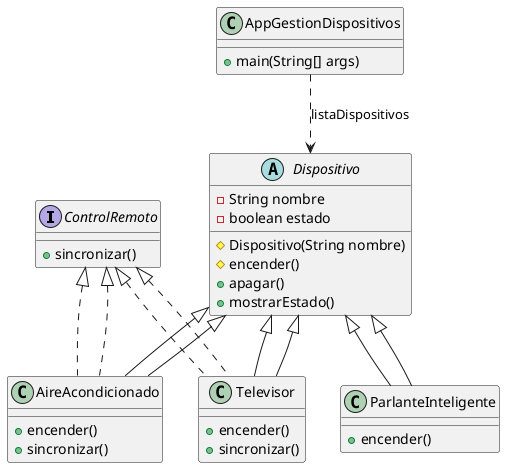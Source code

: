 @startuml
interface ControlRemoto {
    +sincronizar()
}

abstract class Dispositivo {
    - String nombre
    - boolean estado
    # Dispositivo(String nombre)
    # encender()
    + apagar()
    + mostrarEstado()
}

class Televisor extends Dispositivo implements ControlRemoto {
    + encender()
    + sincronizar()
}

class ParlanteInteligente extends Dispositivo {
    + encender()
}

class AireAcondicionado extends Dispositivo implements ControlRemoto {
    + encender()
    + sincronizar()
}

class AppGestionDispositivos {
    + main(String[] args)
}

Dispositivo <|-- Televisor
Dispositivo <|-- ParlanteInteligente
Dispositivo <|-- AireAcondicionado

ControlRemoto <|.. Televisor
ControlRemoto <|.. AireAcondicionado

AppGestionDispositivos ..> Dispositivo : "listaDispositivos"
@enduml
